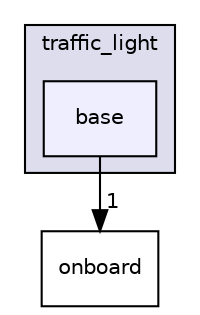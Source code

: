 digraph "modules/perception/traffic_light/base" {
  compound=true
  node [ fontsize="10", fontname="Helvetica"];
  edge [ labelfontsize="10", labelfontname="Helvetica"];
  subgraph clusterdir_259d8cba57c282fe549a96238c660ace {
    graph [ bgcolor="#ddddee", pencolor="black", label="traffic_light" fontname="Helvetica", fontsize="10", URL="dir_259d8cba57c282fe549a96238c660ace.html"]
  dir_1e03cab5e9f880bc99d64dc90cf1745f [shape=box, label="base", style="filled", fillcolor="#eeeeff", pencolor="black", URL="dir_1e03cab5e9f880bc99d64dc90cf1745f.html"];
  }
  dir_11a962cbfa1782628072c643f9fa1d3c [shape=box label="onboard" URL="dir_11a962cbfa1782628072c643f9fa1d3c.html"];
  dir_1e03cab5e9f880bc99d64dc90cf1745f->dir_11a962cbfa1782628072c643f9fa1d3c [headlabel="1", labeldistance=1.5 headhref="dir_000090_000038.html"];
}
